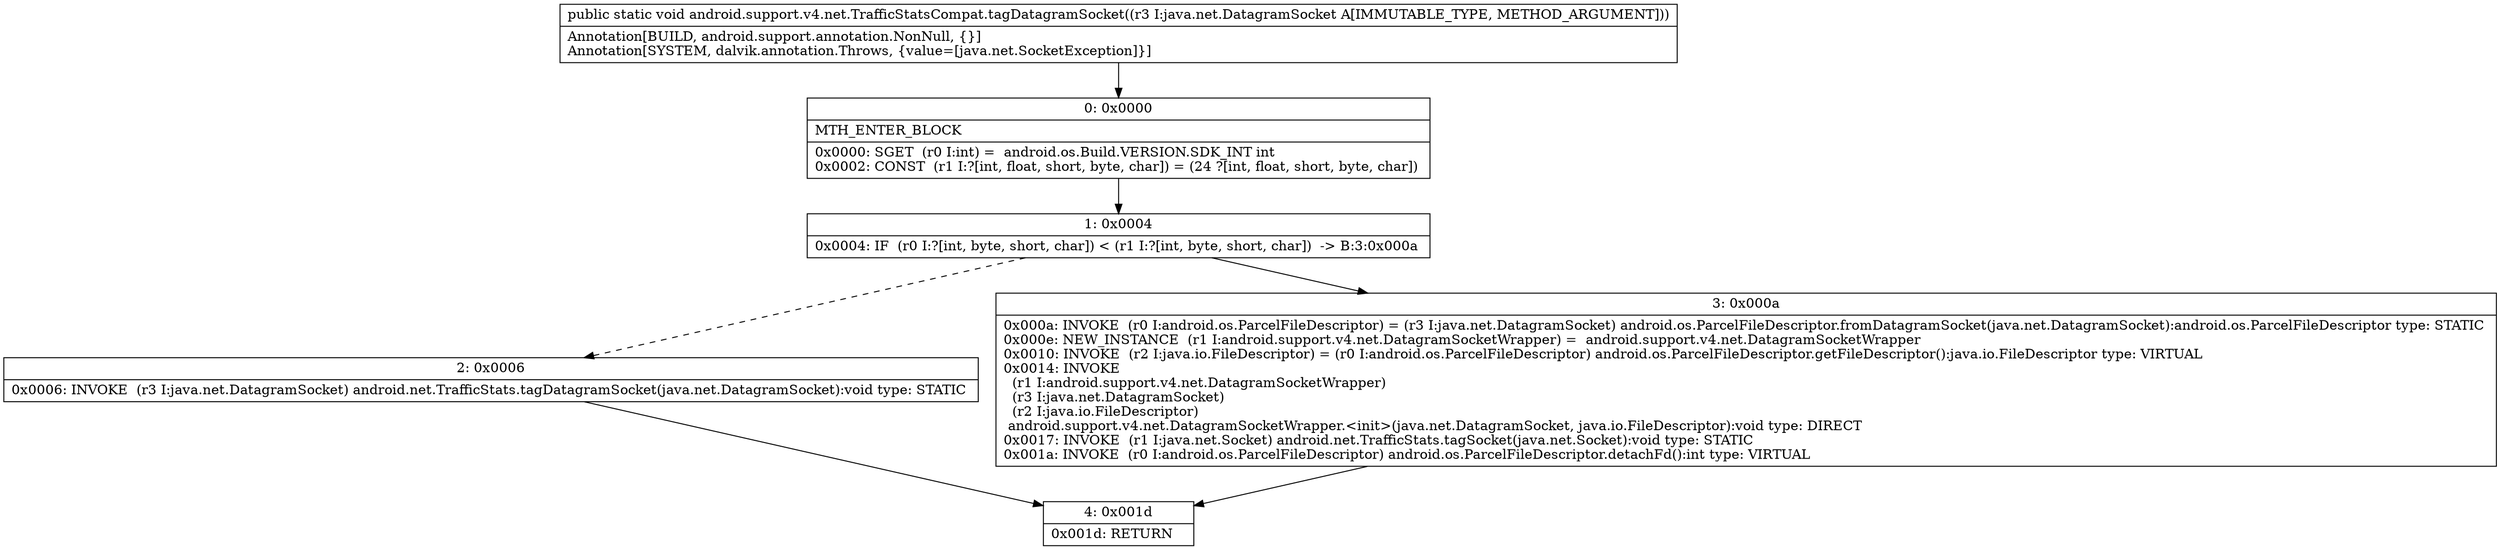 digraph "CFG forandroid.support.v4.net.TrafficStatsCompat.tagDatagramSocket(Ljava\/net\/DatagramSocket;)V" {
Node_0 [shape=record,label="{0\:\ 0x0000|MTH_ENTER_BLOCK\l|0x0000: SGET  (r0 I:int) =  android.os.Build.VERSION.SDK_INT int \l0x0002: CONST  (r1 I:?[int, float, short, byte, char]) = (24 ?[int, float, short, byte, char]) \l}"];
Node_1 [shape=record,label="{1\:\ 0x0004|0x0004: IF  (r0 I:?[int, byte, short, char]) \< (r1 I:?[int, byte, short, char])  \-\> B:3:0x000a \l}"];
Node_2 [shape=record,label="{2\:\ 0x0006|0x0006: INVOKE  (r3 I:java.net.DatagramSocket) android.net.TrafficStats.tagDatagramSocket(java.net.DatagramSocket):void type: STATIC \l}"];
Node_3 [shape=record,label="{3\:\ 0x000a|0x000a: INVOKE  (r0 I:android.os.ParcelFileDescriptor) = (r3 I:java.net.DatagramSocket) android.os.ParcelFileDescriptor.fromDatagramSocket(java.net.DatagramSocket):android.os.ParcelFileDescriptor type: STATIC \l0x000e: NEW_INSTANCE  (r1 I:android.support.v4.net.DatagramSocketWrapper) =  android.support.v4.net.DatagramSocketWrapper \l0x0010: INVOKE  (r2 I:java.io.FileDescriptor) = (r0 I:android.os.ParcelFileDescriptor) android.os.ParcelFileDescriptor.getFileDescriptor():java.io.FileDescriptor type: VIRTUAL \l0x0014: INVOKE  \l  (r1 I:android.support.v4.net.DatagramSocketWrapper)\l  (r3 I:java.net.DatagramSocket)\l  (r2 I:java.io.FileDescriptor)\l android.support.v4.net.DatagramSocketWrapper.\<init\>(java.net.DatagramSocket, java.io.FileDescriptor):void type: DIRECT \l0x0017: INVOKE  (r1 I:java.net.Socket) android.net.TrafficStats.tagSocket(java.net.Socket):void type: STATIC \l0x001a: INVOKE  (r0 I:android.os.ParcelFileDescriptor) android.os.ParcelFileDescriptor.detachFd():int type: VIRTUAL \l}"];
Node_4 [shape=record,label="{4\:\ 0x001d|0x001d: RETURN   \l}"];
MethodNode[shape=record,label="{public static void android.support.v4.net.TrafficStatsCompat.tagDatagramSocket((r3 I:java.net.DatagramSocket A[IMMUTABLE_TYPE, METHOD_ARGUMENT]))  | Annotation[BUILD, android.support.annotation.NonNull, \{\}]\lAnnotation[SYSTEM, dalvik.annotation.Throws, \{value=[java.net.SocketException]\}]\l}"];
MethodNode -> Node_0;
Node_0 -> Node_1;
Node_1 -> Node_2[style=dashed];
Node_1 -> Node_3;
Node_2 -> Node_4;
Node_3 -> Node_4;
}

